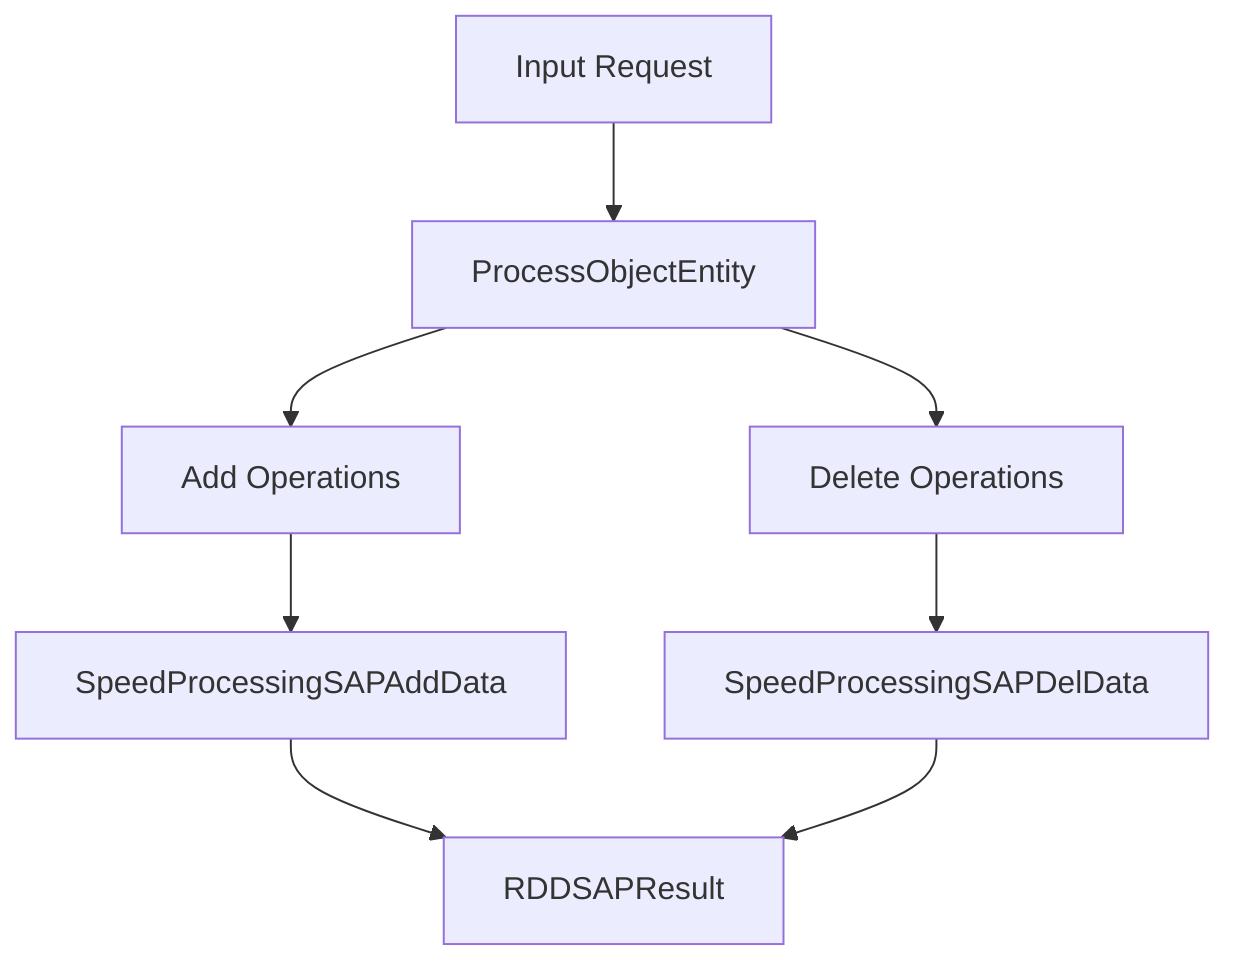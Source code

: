 ﻿graph TD
    A[Input Request] --> B[ProcessObjectEntity]
    B --> C[Add Operations]
    B --> D[Delete Operations]
    C --> E[SpeedProcessingSAPAddData]
    D --> F[SpeedProcessingSAPDelData]
    E --> G[RDDSAPResult]
    F --> G